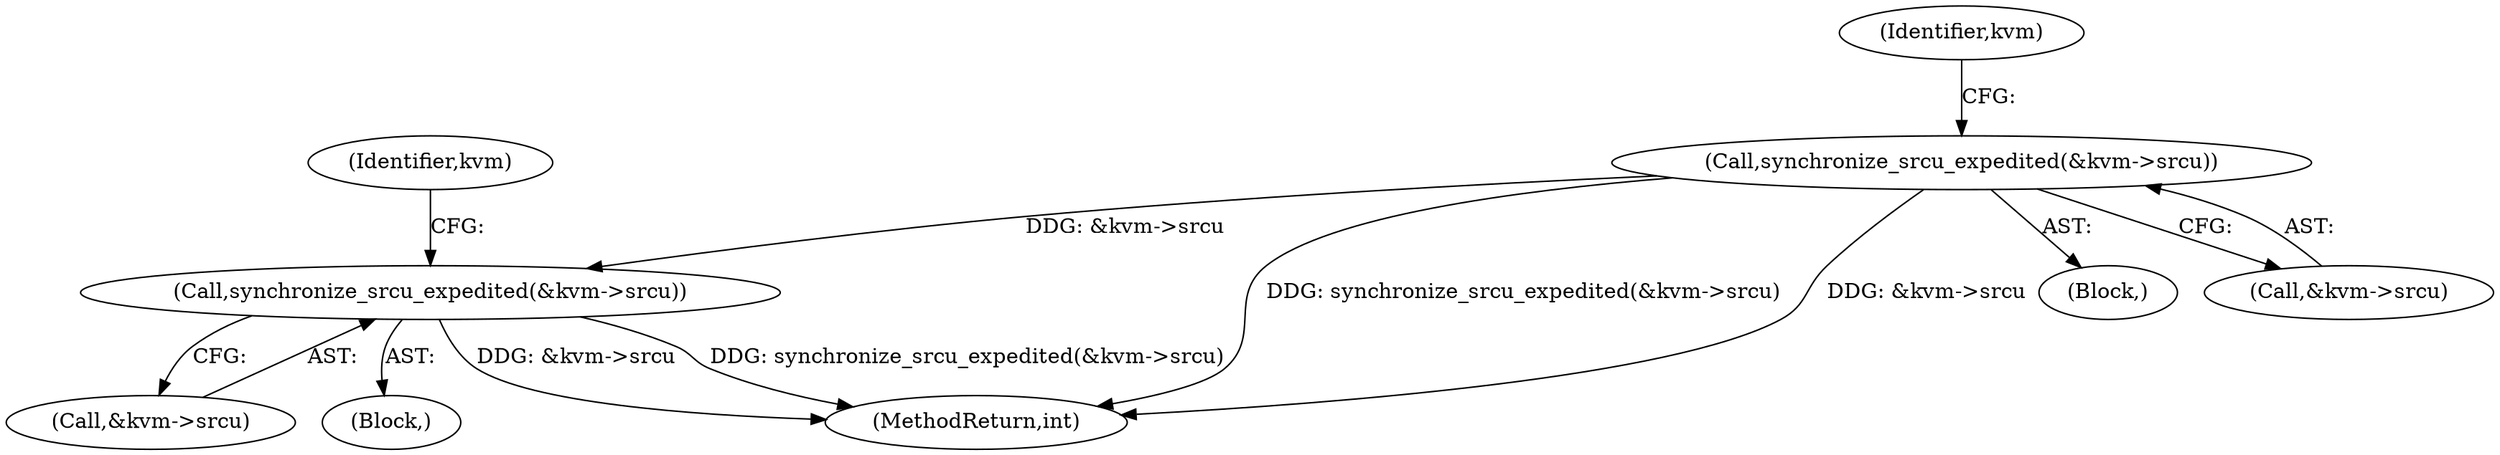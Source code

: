 digraph "0_linux_12d6e7538e2d418c08f082b1b44ffa5fb7270ed8@pointer" {
"1000467" [label="(Call,synchronize_srcu_expedited(&kvm->srcu))"];
"1000409" [label="(Call,synchronize_srcu_expedited(&kvm->srcu))"];
"1000365" [label="(Block,)"];
"1000468" [label="(Call,&kvm->srcu)"];
"1000116" [label="(Block,)"];
"1000410" [label="(Call,&kvm->srcu)"];
"1000499" [label="(MethodReturn,int)"];
"1000473" [label="(Identifier,kvm)"];
"1000415" [label="(Identifier,kvm)"];
"1000467" [label="(Call,synchronize_srcu_expedited(&kvm->srcu))"];
"1000409" [label="(Call,synchronize_srcu_expedited(&kvm->srcu))"];
"1000467" -> "1000116"  [label="AST: "];
"1000467" -> "1000468"  [label="CFG: "];
"1000468" -> "1000467"  [label="AST: "];
"1000473" -> "1000467"  [label="CFG: "];
"1000467" -> "1000499"  [label="DDG: &kvm->srcu"];
"1000467" -> "1000499"  [label="DDG: synchronize_srcu_expedited(&kvm->srcu)"];
"1000409" -> "1000467"  [label="DDG: &kvm->srcu"];
"1000409" -> "1000365"  [label="AST: "];
"1000409" -> "1000410"  [label="CFG: "];
"1000410" -> "1000409"  [label="AST: "];
"1000415" -> "1000409"  [label="CFG: "];
"1000409" -> "1000499"  [label="DDG: synchronize_srcu_expedited(&kvm->srcu)"];
"1000409" -> "1000499"  [label="DDG: &kvm->srcu"];
}
